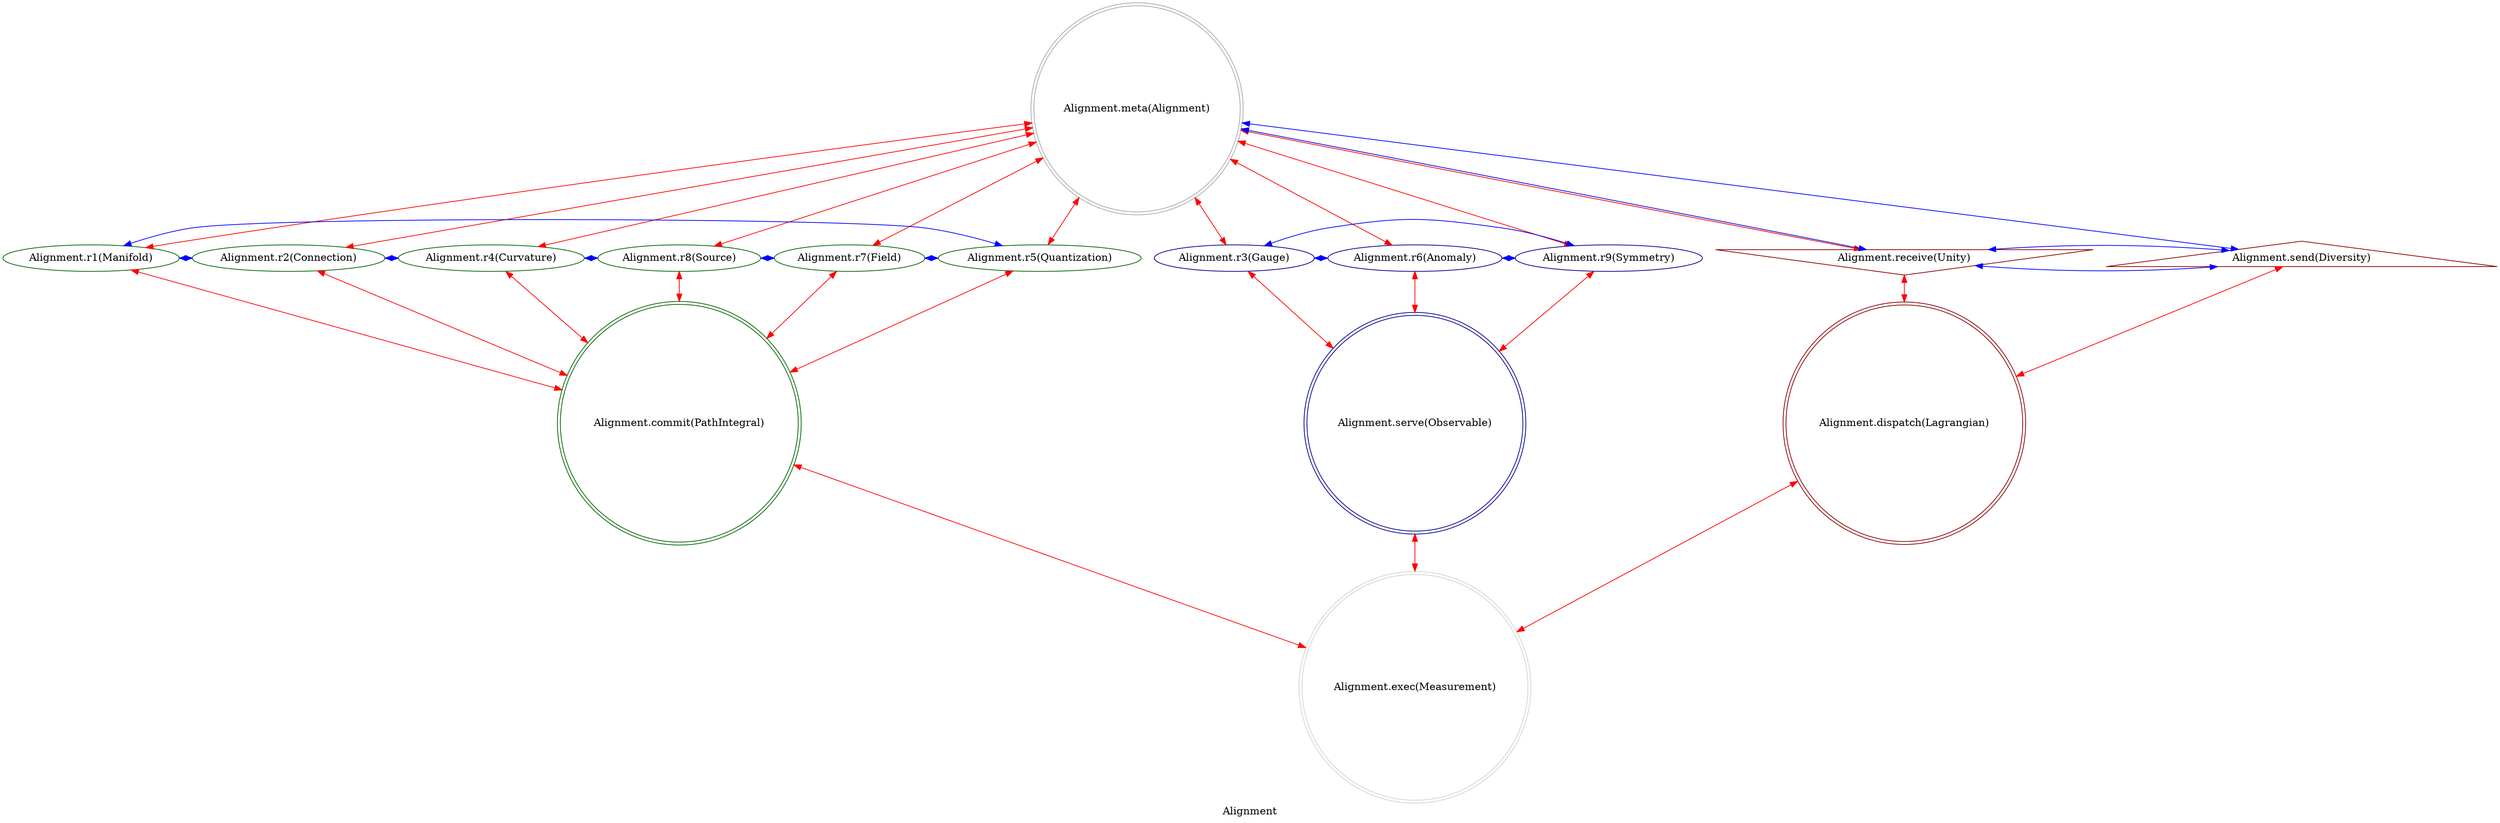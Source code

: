 strict digraph AlignmentFactor {
    label = "Alignment";
    comment = "The fundamental physical substrate of Cilang Space. Governs the interplay of geometry, dynamics, and manifestation from which all reality emerges.";
    
    0 -> {1 2 4 8 7 5 3 6 9 a b} [dir = both; color = "red";];
    {a b} -> c [dir = both; color = "red";];
    {1 2 4 8 7 5} -> d [dir = both; color = "red";];
    {3 6 9} -> e [dir = both; color = "red";];
    {c d e} -> f [dir = both; color = "red";];
    
    a -> b -> a [dir = both; color = "blue";];
    a -> 0 -> b [dir = both; color = "blue";];
    3 -> 6 -> 9 -> 3 [dir = both; color = "blue";];
    1 -> 2 -> 4 -> 8 -> 7 -> 5 -> 1 [dir = both; color = "blue";];
    
    subgraph {
        rank = same;
        0;
    }
    subgraph {
        rank = same;
        3;
        6;
        9;
        1;
        2;
        4;
        8;
        7;
        5;
        a;
        b;
    }
    subgraph {
        rank = same;
        c;
        d;
        e;
    }
    subgraph {
        rank = same;
        f;
    }
    
    a [label = "Alignment.receive(Unity)";comment = "Potential: The undifferentiated, unified potential of all physical law and geometry.";shape = invtriangle;color = darkred;];
    0 [label = "Alignment.meta(Alignment)";comment = "Abstract: The invariant principle of coherent structure that defines this Factor's existence.";shape = doublecircle;color = darkgray;];
    b [label = "Alignment.send(Diversity)";comment = "Manifest: The fully expressed, diverse spectrum of physical phenomena and states.";shape = triangle;color = darkred;];
    1 [label = "Alignment.r1(Manifold)";comment = "Initiation: The foundational space or stage upon which dynamics occur.";color = darkgreen;];
    2 [label = "Alignment.r2(Connection)";comment = "Response: The rule defining how to relate points and move within the Manifold.";color = darkgreen;];
    4 [label = "Alignment.r4(Curvature)";comment = "Integration: The intrinsic bending or deviation implied by the Connection.";color = darkgreen;];
    8 [label = "Alignment.r8(Source)";comment = "Reflection: The origin or cause that induces the Curvature.";color = darkgreen;];
    7 [label = "Alignment.r7(Field)";comment = "Consolidation: The medium of influence propagated by the Source.";color = darkgreen;];
    5 [label = "Alignment.r5(Quantization)";comment = "Propagation: The discrete, stable states and excitations of the Field.";color = darkgreen;];
    3 [label = "Alignment.r3(Gauge)";comment = "Thesis: The inherent freedom or redundancy in the description of a system.";color = darkblue;];
    6 [label = "Alignment.r6(Anomaly)";comment = "Antithesis: The obstruction or inconsistency that breaks a symmetry.";color = darkblue;];
    9 [label = "Alignment.r9(Symmetry)";comment = "Synthesis: The consistent, invariant property restored by resolving the Gauge and Anomaly.";color = darkblue;];
    c [label = "Alignment.dispatch(Lagrangian)";comment = "Interface: The fundamental principle or function that defines the system's entire dynamics.";shape = doublecircle;color = darkred;];
    d [label = "Alignment.commit(PathIntegral)";comment = "Process: The sum over all possible histories weighted by the Lagrangian.";shape = doublecircle;color = darkgreen;];
    e [label = "Alignment.serve(Observable)";comment = "Logic: The specific, measurable quantity extracted from the Path Integral.";shape = doublecircle;color = darkblue;];
    f [label = "Alignment.exec(Measurement)";comment = "Closure: The act that collapses the possibilities into a single, definite reality.";shape = doublecircle;color = lightgray;];
}